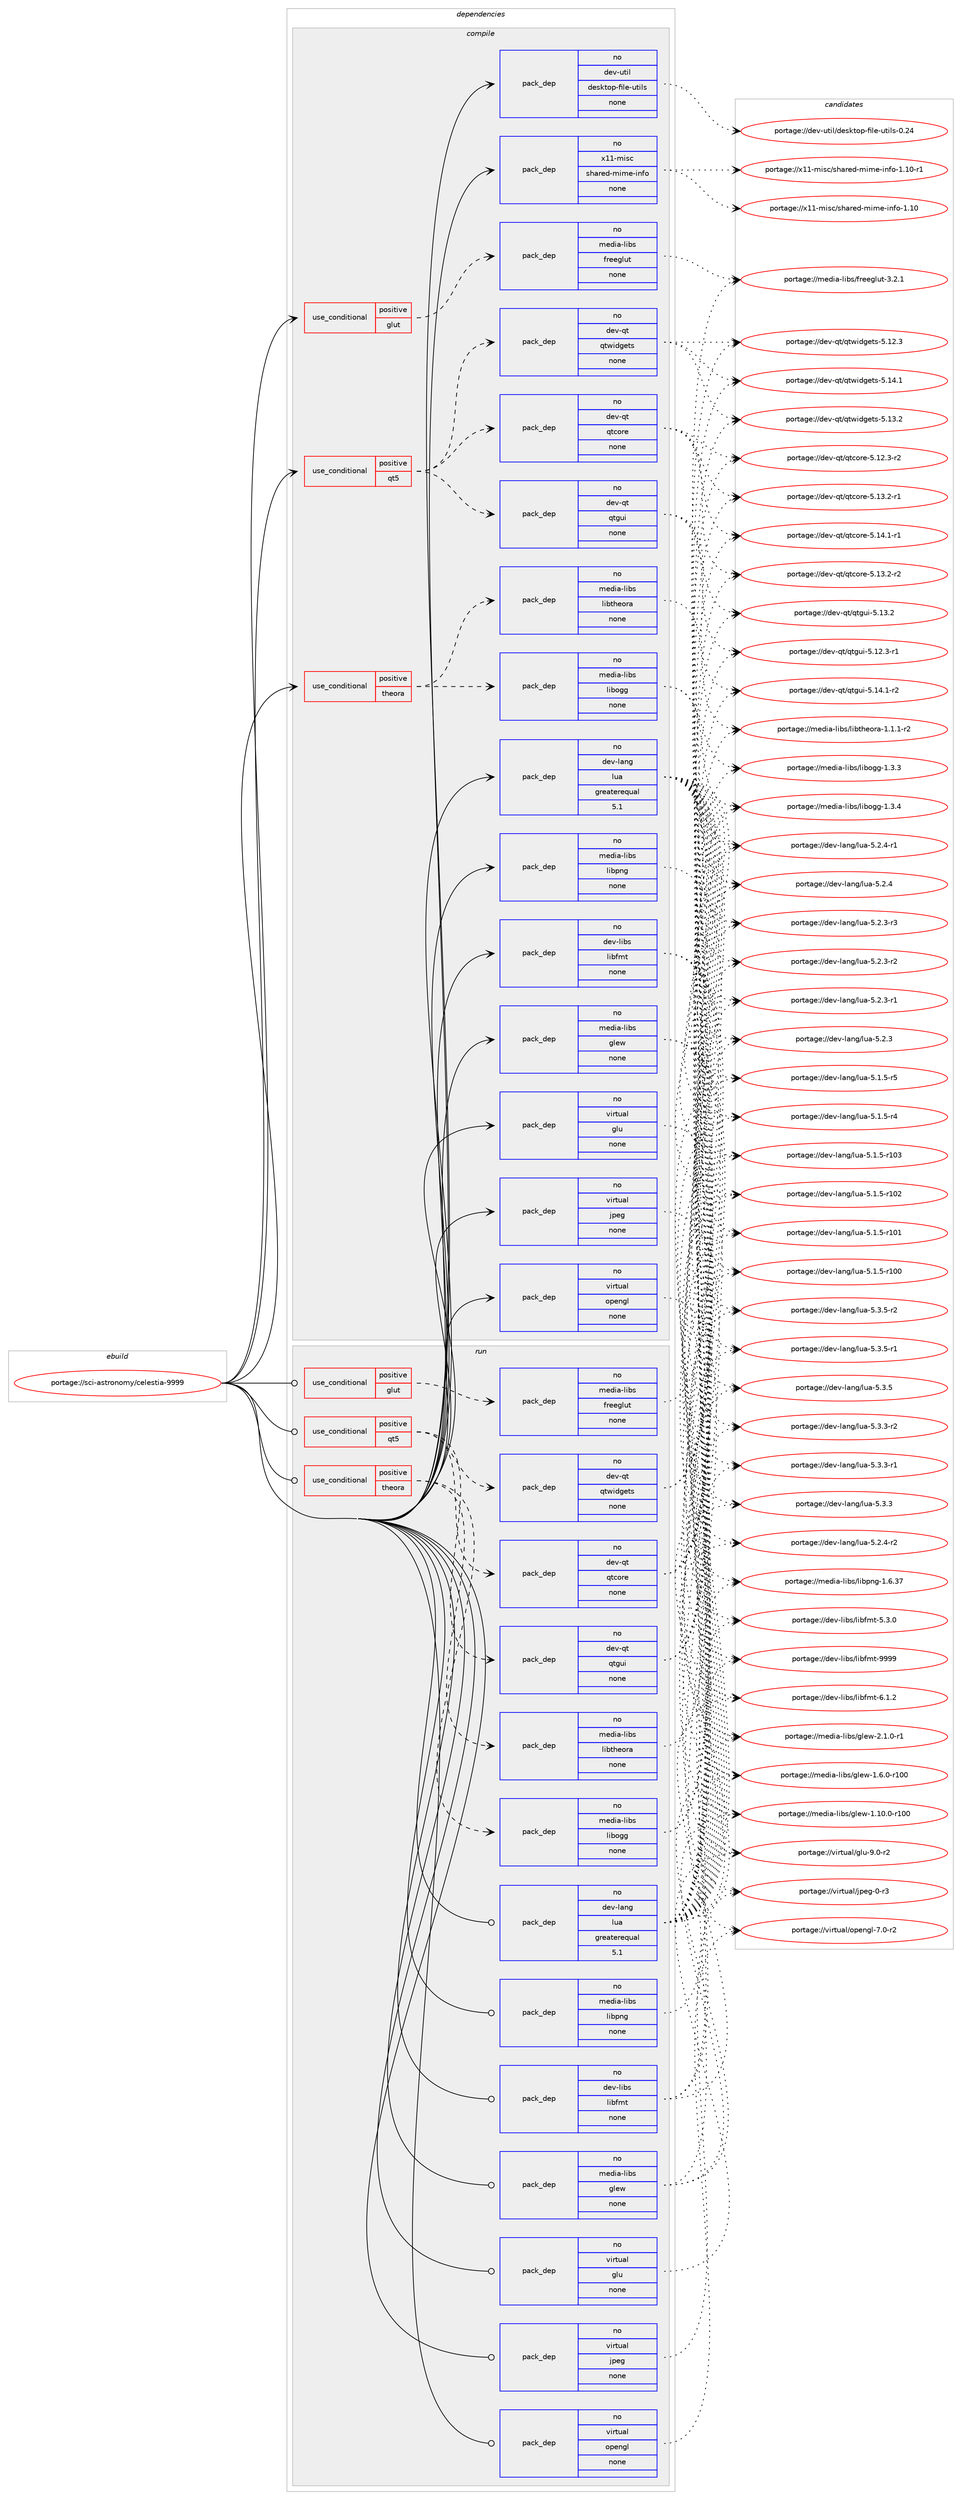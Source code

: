 digraph prolog {

# *************
# Graph options
# *************

newrank=true;
concentrate=true;
compound=true;
graph [rankdir=LR,fontname=Helvetica,fontsize=10,ranksep=1.5];#, ranksep=2.5, nodesep=0.2];
edge  [arrowhead=vee];
node  [fontname=Helvetica,fontsize=10];

# **********
# The ebuild
# **********

subgraph cluster_leftcol {
color=gray;
rank=same;
label=<<i>ebuild</i>>;
id [label="portage://sci-astronomy/celestia-9999", color=red, width=4, href="../sci-astronomy/celestia-9999.svg"];
}

# ****************
# The dependencies
# ****************

subgraph cluster_midcol {
color=gray;
label=<<i>dependencies</i>>;
subgraph cluster_compile {
fillcolor="#eeeeee";
style=filled;
label=<<i>compile</i>>;
subgraph cond18100 {
dependency91892 [label=<<TABLE BORDER="0" CELLBORDER="1" CELLSPACING="0" CELLPADDING="4"><TR><TD ROWSPAN="3" CELLPADDING="10">use_conditional</TD></TR><TR><TD>positive</TD></TR><TR><TD>glut</TD></TR></TABLE>>, shape=none, color=red];
subgraph pack72098 {
dependency91893 [label=<<TABLE BORDER="0" CELLBORDER="1" CELLSPACING="0" CELLPADDING="4" WIDTH="220"><TR><TD ROWSPAN="6" CELLPADDING="30">pack_dep</TD></TR><TR><TD WIDTH="110">no</TD></TR><TR><TD>media-libs</TD></TR><TR><TD>freeglut</TD></TR><TR><TD>none</TD></TR><TR><TD></TD></TR></TABLE>>, shape=none, color=blue];
}
dependency91892:e -> dependency91893:w [weight=20,style="dashed",arrowhead="vee"];
}
id:e -> dependency91892:w [weight=20,style="solid",arrowhead="vee"];
subgraph cond18101 {
dependency91894 [label=<<TABLE BORDER="0" CELLBORDER="1" CELLSPACING="0" CELLPADDING="4"><TR><TD ROWSPAN="3" CELLPADDING="10">use_conditional</TD></TR><TR><TD>positive</TD></TR><TR><TD>qt5</TD></TR></TABLE>>, shape=none, color=red];
subgraph pack72099 {
dependency91895 [label=<<TABLE BORDER="0" CELLBORDER="1" CELLSPACING="0" CELLPADDING="4" WIDTH="220"><TR><TD ROWSPAN="6" CELLPADDING="30">pack_dep</TD></TR><TR><TD WIDTH="110">no</TD></TR><TR><TD>dev-qt</TD></TR><TR><TD>qtcore</TD></TR><TR><TD>none</TD></TR><TR><TD></TD></TR></TABLE>>, shape=none, color=blue];
}
dependency91894:e -> dependency91895:w [weight=20,style="dashed",arrowhead="vee"];
subgraph pack72100 {
dependency91896 [label=<<TABLE BORDER="0" CELLBORDER="1" CELLSPACING="0" CELLPADDING="4" WIDTH="220"><TR><TD ROWSPAN="6" CELLPADDING="30">pack_dep</TD></TR><TR><TD WIDTH="110">no</TD></TR><TR><TD>dev-qt</TD></TR><TR><TD>qtgui</TD></TR><TR><TD>none</TD></TR><TR><TD></TD></TR></TABLE>>, shape=none, color=blue];
}
dependency91894:e -> dependency91896:w [weight=20,style="dashed",arrowhead="vee"];
subgraph pack72101 {
dependency91897 [label=<<TABLE BORDER="0" CELLBORDER="1" CELLSPACING="0" CELLPADDING="4" WIDTH="220"><TR><TD ROWSPAN="6" CELLPADDING="30">pack_dep</TD></TR><TR><TD WIDTH="110">no</TD></TR><TR><TD>dev-qt</TD></TR><TR><TD>qtwidgets</TD></TR><TR><TD>none</TD></TR><TR><TD></TD></TR></TABLE>>, shape=none, color=blue];
}
dependency91894:e -> dependency91897:w [weight=20,style="dashed",arrowhead="vee"];
}
id:e -> dependency91894:w [weight=20,style="solid",arrowhead="vee"];
subgraph cond18102 {
dependency91898 [label=<<TABLE BORDER="0" CELLBORDER="1" CELLSPACING="0" CELLPADDING="4"><TR><TD ROWSPAN="3" CELLPADDING="10">use_conditional</TD></TR><TR><TD>positive</TD></TR><TR><TD>theora</TD></TR></TABLE>>, shape=none, color=red];
subgraph pack72102 {
dependency91899 [label=<<TABLE BORDER="0" CELLBORDER="1" CELLSPACING="0" CELLPADDING="4" WIDTH="220"><TR><TD ROWSPAN="6" CELLPADDING="30">pack_dep</TD></TR><TR><TD WIDTH="110">no</TD></TR><TR><TD>media-libs</TD></TR><TR><TD>libogg</TD></TR><TR><TD>none</TD></TR><TR><TD></TD></TR></TABLE>>, shape=none, color=blue];
}
dependency91898:e -> dependency91899:w [weight=20,style="dashed",arrowhead="vee"];
subgraph pack72103 {
dependency91900 [label=<<TABLE BORDER="0" CELLBORDER="1" CELLSPACING="0" CELLPADDING="4" WIDTH="220"><TR><TD ROWSPAN="6" CELLPADDING="30">pack_dep</TD></TR><TR><TD WIDTH="110">no</TD></TR><TR><TD>media-libs</TD></TR><TR><TD>libtheora</TD></TR><TR><TD>none</TD></TR><TR><TD></TD></TR></TABLE>>, shape=none, color=blue];
}
dependency91898:e -> dependency91900:w [weight=20,style="dashed",arrowhead="vee"];
}
id:e -> dependency91898:w [weight=20,style="solid",arrowhead="vee"];
subgraph pack72104 {
dependency91901 [label=<<TABLE BORDER="0" CELLBORDER="1" CELLSPACING="0" CELLPADDING="4" WIDTH="220"><TR><TD ROWSPAN="6" CELLPADDING="30">pack_dep</TD></TR><TR><TD WIDTH="110">no</TD></TR><TR><TD>dev-lang</TD></TR><TR><TD>lua</TD></TR><TR><TD>greaterequal</TD></TR><TR><TD>5.1</TD></TR></TABLE>>, shape=none, color=blue];
}
id:e -> dependency91901:w [weight=20,style="solid",arrowhead="vee"];
subgraph pack72105 {
dependency91902 [label=<<TABLE BORDER="0" CELLBORDER="1" CELLSPACING="0" CELLPADDING="4" WIDTH="220"><TR><TD ROWSPAN="6" CELLPADDING="30">pack_dep</TD></TR><TR><TD WIDTH="110">no</TD></TR><TR><TD>dev-libs</TD></TR><TR><TD>libfmt</TD></TR><TR><TD>none</TD></TR><TR><TD></TD></TR></TABLE>>, shape=none, color=blue];
}
id:e -> dependency91902:w [weight=20,style="solid",arrowhead="vee"];
subgraph pack72106 {
dependency91903 [label=<<TABLE BORDER="0" CELLBORDER="1" CELLSPACING="0" CELLPADDING="4" WIDTH="220"><TR><TD ROWSPAN="6" CELLPADDING="30">pack_dep</TD></TR><TR><TD WIDTH="110">no</TD></TR><TR><TD>dev-util</TD></TR><TR><TD>desktop-file-utils</TD></TR><TR><TD>none</TD></TR><TR><TD></TD></TR></TABLE>>, shape=none, color=blue];
}
id:e -> dependency91903:w [weight=20,style="solid",arrowhead="vee"];
subgraph pack72107 {
dependency91904 [label=<<TABLE BORDER="0" CELLBORDER="1" CELLSPACING="0" CELLPADDING="4" WIDTH="220"><TR><TD ROWSPAN="6" CELLPADDING="30">pack_dep</TD></TR><TR><TD WIDTH="110">no</TD></TR><TR><TD>media-libs</TD></TR><TR><TD>glew</TD></TR><TR><TD>none</TD></TR><TR><TD></TD></TR></TABLE>>, shape=none, color=blue];
}
id:e -> dependency91904:w [weight=20,style="solid",arrowhead="vee"];
subgraph pack72108 {
dependency91905 [label=<<TABLE BORDER="0" CELLBORDER="1" CELLSPACING="0" CELLPADDING="4" WIDTH="220"><TR><TD ROWSPAN="6" CELLPADDING="30">pack_dep</TD></TR><TR><TD WIDTH="110">no</TD></TR><TR><TD>media-libs</TD></TR><TR><TD>libpng</TD></TR><TR><TD>none</TD></TR><TR><TD></TD></TR></TABLE>>, shape=none, color=blue];
}
id:e -> dependency91905:w [weight=20,style="solid",arrowhead="vee"];
subgraph pack72109 {
dependency91906 [label=<<TABLE BORDER="0" CELLBORDER="1" CELLSPACING="0" CELLPADDING="4" WIDTH="220"><TR><TD ROWSPAN="6" CELLPADDING="30">pack_dep</TD></TR><TR><TD WIDTH="110">no</TD></TR><TR><TD>virtual</TD></TR><TR><TD>glu</TD></TR><TR><TD>none</TD></TR><TR><TD></TD></TR></TABLE>>, shape=none, color=blue];
}
id:e -> dependency91906:w [weight=20,style="solid",arrowhead="vee"];
subgraph pack72110 {
dependency91907 [label=<<TABLE BORDER="0" CELLBORDER="1" CELLSPACING="0" CELLPADDING="4" WIDTH="220"><TR><TD ROWSPAN="6" CELLPADDING="30">pack_dep</TD></TR><TR><TD WIDTH="110">no</TD></TR><TR><TD>virtual</TD></TR><TR><TD>jpeg</TD></TR><TR><TD>none</TD></TR><TR><TD></TD></TR></TABLE>>, shape=none, color=blue];
}
id:e -> dependency91907:w [weight=20,style="solid",arrowhead="vee"];
subgraph pack72111 {
dependency91908 [label=<<TABLE BORDER="0" CELLBORDER="1" CELLSPACING="0" CELLPADDING="4" WIDTH="220"><TR><TD ROWSPAN="6" CELLPADDING="30">pack_dep</TD></TR><TR><TD WIDTH="110">no</TD></TR><TR><TD>virtual</TD></TR><TR><TD>opengl</TD></TR><TR><TD>none</TD></TR><TR><TD></TD></TR></TABLE>>, shape=none, color=blue];
}
id:e -> dependency91908:w [weight=20,style="solid",arrowhead="vee"];
subgraph pack72112 {
dependency91909 [label=<<TABLE BORDER="0" CELLBORDER="1" CELLSPACING="0" CELLPADDING="4" WIDTH="220"><TR><TD ROWSPAN="6" CELLPADDING="30">pack_dep</TD></TR><TR><TD WIDTH="110">no</TD></TR><TR><TD>x11-misc</TD></TR><TR><TD>shared-mime-info</TD></TR><TR><TD>none</TD></TR><TR><TD></TD></TR></TABLE>>, shape=none, color=blue];
}
id:e -> dependency91909:w [weight=20,style="solid",arrowhead="vee"];
}
subgraph cluster_compileandrun {
fillcolor="#eeeeee";
style=filled;
label=<<i>compile and run</i>>;
}
subgraph cluster_run {
fillcolor="#eeeeee";
style=filled;
label=<<i>run</i>>;
subgraph cond18103 {
dependency91910 [label=<<TABLE BORDER="0" CELLBORDER="1" CELLSPACING="0" CELLPADDING="4"><TR><TD ROWSPAN="3" CELLPADDING="10">use_conditional</TD></TR><TR><TD>positive</TD></TR><TR><TD>glut</TD></TR></TABLE>>, shape=none, color=red];
subgraph pack72113 {
dependency91911 [label=<<TABLE BORDER="0" CELLBORDER="1" CELLSPACING="0" CELLPADDING="4" WIDTH="220"><TR><TD ROWSPAN="6" CELLPADDING="30">pack_dep</TD></TR><TR><TD WIDTH="110">no</TD></TR><TR><TD>media-libs</TD></TR><TR><TD>freeglut</TD></TR><TR><TD>none</TD></TR><TR><TD></TD></TR></TABLE>>, shape=none, color=blue];
}
dependency91910:e -> dependency91911:w [weight=20,style="dashed",arrowhead="vee"];
}
id:e -> dependency91910:w [weight=20,style="solid",arrowhead="odot"];
subgraph cond18104 {
dependency91912 [label=<<TABLE BORDER="0" CELLBORDER="1" CELLSPACING="0" CELLPADDING="4"><TR><TD ROWSPAN="3" CELLPADDING="10">use_conditional</TD></TR><TR><TD>positive</TD></TR><TR><TD>qt5</TD></TR></TABLE>>, shape=none, color=red];
subgraph pack72114 {
dependency91913 [label=<<TABLE BORDER="0" CELLBORDER="1" CELLSPACING="0" CELLPADDING="4" WIDTH="220"><TR><TD ROWSPAN="6" CELLPADDING="30">pack_dep</TD></TR><TR><TD WIDTH="110">no</TD></TR><TR><TD>dev-qt</TD></TR><TR><TD>qtcore</TD></TR><TR><TD>none</TD></TR><TR><TD></TD></TR></TABLE>>, shape=none, color=blue];
}
dependency91912:e -> dependency91913:w [weight=20,style="dashed",arrowhead="vee"];
subgraph pack72115 {
dependency91914 [label=<<TABLE BORDER="0" CELLBORDER="1" CELLSPACING="0" CELLPADDING="4" WIDTH="220"><TR><TD ROWSPAN="6" CELLPADDING="30">pack_dep</TD></TR><TR><TD WIDTH="110">no</TD></TR><TR><TD>dev-qt</TD></TR><TR><TD>qtgui</TD></TR><TR><TD>none</TD></TR><TR><TD></TD></TR></TABLE>>, shape=none, color=blue];
}
dependency91912:e -> dependency91914:w [weight=20,style="dashed",arrowhead="vee"];
subgraph pack72116 {
dependency91915 [label=<<TABLE BORDER="0" CELLBORDER="1" CELLSPACING="0" CELLPADDING="4" WIDTH="220"><TR><TD ROWSPAN="6" CELLPADDING="30">pack_dep</TD></TR><TR><TD WIDTH="110">no</TD></TR><TR><TD>dev-qt</TD></TR><TR><TD>qtwidgets</TD></TR><TR><TD>none</TD></TR><TR><TD></TD></TR></TABLE>>, shape=none, color=blue];
}
dependency91912:e -> dependency91915:w [weight=20,style="dashed",arrowhead="vee"];
}
id:e -> dependency91912:w [weight=20,style="solid",arrowhead="odot"];
subgraph cond18105 {
dependency91916 [label=<<TABLE BORDER="0" CELLBORDER="1" CELLSPACING="0" CELLPADDING="4"><TR><TD ROWSPAN="3" CELLPADDING="10">use_conditional</TD></TR><TR><TD>positive</TD></TR><TR><TD>theora</TD></TR></TABLE>>, shape=none, color=red];
subgraph pack72117 {
dependency91917 [label=<<TABLE BORDER="0" CELLBORDER="1" CELLSPACING="0" CELLPADDING="4" WIDTH="220"><TR><TD ROWSPAN="6" CELLPADDING="30">pack_dep</TD></TR><TR><TD WIDTH="110">no</TD></TR><TR><TD>media-libs</TD></TR><TR><TD>libogg</TD></TR><TR><TD>none</TD></TR><TR><TD></TD></TR></TABLE>>, shape=none, color=blue];
}
dependency91916:e -> dependency91917:w [weight=20,style="dashed",arrowhead="vee"];
subgraph pack72118 {
dependency91918 [label=<<TABLE BORDER="0" CELLBORDER="1" CELLSPACING="0" CELLPADDING="4" WIDTH="220"><TR><TD ROWSPAN="6" CELLPADDING="30">pack_dep</TD></TR><TR><TD WIDTH="110">no</TD></TR><TR><TD>media-libs</TD></TR><TR><TD>libtheora</TD></TR><TR><TD>none</TD></TR><TR><TD></TD></TR></TABLE>>, shape=none, color=blue];
}
dependency91916:e -> dependency91918:w [weight=20,style="dashed",arrowhead="vee"];
}
id:e -> dependency91916:w [weight=20,style="solid",arrowhead="odot"];
subgraph pack72119 {
dependency91919 [label=<<TABLE BORDER="0" CELLBORDER="1" CELLSPACING="0" CELLPADDING="4" WIDTH="220"><TR><TD ROWSPAN="6" CELLPADDING="30">pack_dep</TD></TR><TR><TD WIDTH="110">no</TD></TR><TR><TD>dev-lang</TD></TR><TR><TD>lua</TD></TR><TR><TD>greaterequal</TD></TR><TR><TD>5.1</TD></TR></TABLE>>, shape=none, color=blue];
}
id:e -> dependency91919:w [weight=20,style="solid",arrowhead="odot"];
subgraph pack72120 {
dependency91920 [label=<<TABLE BORDER="0" CELLBORDER="1" CELLSPACING="0" CELLPADDING="4" WIDTH="220"><TR><TD ROWSPAN="6" CELLPADDING="30">pack_dep</TD></TR><TR><TD WIDTH="110">no</TD></TR><TR><TD>dev-libs</TD></TR><TR><TD>libfmt</TD></TR><TR><TD>none</TD></TR><TR><TD></TD></TR></TABLE>>, shape=none, color=blue];
}
id:e -> dependency91920:w [weight=20,style="solid",arrowhead="odot"];
subgraph pack72121 {
dependency91921 [label=<<TABLE BORDER="0" CELLBORDER="1" CELLSPACING="0" CELLPADDING="4" WIDTH="220"><TR><TD ROWSPAN="6" CELLPADDING="30">pack_dep</TD></TR><TR><TD WIDTH="110">no</TD></TR><TR><TD>media-libs</TD></TR><TR><TD>glew</TD></TR><TR><TD>none</TD></TR><TR><TD></TD></TR></TABLE>>, shape=none, color=blue];
}
id:e -> dependency91921:w [weight=20,style="solid",arrowhead="odot"];
subgraph pack72122 {
dependency91922 [label=<<TABLE BORDER="0" CELLBORDER="1" CELLSPACING="0" CELLPADDING="4" WIDTH="220"><TR><TD ROWSPAN="6" CELLPADDING="30">pack_dep</TD></TR><TR><TD WIDTH="110">no</TD></TR><TR><TD>media-libs</TD></TR><TR><TD>libpng</TD></TR><TR><TD>none</TD></TR><TR><TD></TD></TR></TABLE>>, shape=none, color=blue];
}
id:e -> dependency91922:w [weight=20,style="solid",arrowhead="odot"];
subgraph pack72123 {
dependency91923 [label=<<TABLE BORDER="0" CELLBORDER="1" CELLSPACING="0" CELLPADDING="4" WIDTH="220"><TR><TD ROWSPAN="6" CELLPADDING="30">pack_dep</TD></TR><TR><TD WIDTH="110">no</TD></TR><TR><TD>virtual</TD></TR><TR><TD>glu</TD></TR><TR><TD>none</TD></TR><TR><TD></TD></TR></TABLE>>, shape=none, color=blue];
}
id:e -> dependency91923:w [weight=20,style="solid",arrowhead="odot"];
subgraph pack72124 {
dependency91924 [label=<<TABLE BORDER="0" CELLBORDER="1" CELLSPACING="0" CELLPADDING="4" WIDTH="220"><TR><TD ROWSPAN="6" CELLPADDING="30">pack_dep</TD></TR><TR><TD WIDTH="110">no</TD></TR><TR><TD>virtual</TD></TR><TR><TD>jpeg</TD></TR><TR><TD>none</TD></TR><TR><TD></TD></TR></TABLE>>, shape=none, color=blue];
}
id:e -> dependency91924:w [weight=20,style="solid",arrowhead="odot"];
subgraph pack72125 {
dependency91925 [label=<<TABLE BORDER="0" CELLBORDER="1" CELLSPACING="0" CELLPADDING="4" WIDTH="220"><TR><TD ROWSPAN="6" CELLPADDING="30">pack_dep</TD></TR><TR><TD WIDTH="110">no</TD></TR><TR><TD>virtual</TD></TR><TR><TD>opengl</TD></TR><TR><TD>none</TD></TR><TR><TD></TD></TR></TABLE>>, shape=none, color=blue];
}
id:e -> dependency91925:w [weight=20,style="solid",arrowhead="odot"];
}
}

# **************
# The candidates
# **************

subgraph cluster_choices {
rank=same;
color=gray;
label=<<i>candidates</i>>;

subgraph choice72098 {
color=black;
nodesep=1;
choice10910110010597451081059811547102114101101103108117116455146504649 [label="portage://media-libs/freeglut-3.2.1", color=red, width=4,href="../media-libs/freeglut-3.2.1.svg"];
dependency91893:e -> choice10910110010597451081059811547102114101101103108117116455146504649:w [style=dotted,weight="100"];
}
subgraph choice72099 {
color=black;
nodesep=1;
choice100101118451131164711311699111114101455346495246494511449 [label="portage://dev-qt/qtcore-5.14.1-r1", color=red, width=4,href="../dev-qt/qtcore-5.14.1-r1.svg"];
choice100101118451131164711311699111114101455346495146504511450 [label="portage://dev-qt/qtcore-5.13.2-r2", color=red, width=4,href="../dev-qt/qtcore-5.13.2-r2.svg"];
choice100101118451131164711311699111114101455346495146504511449 [label="portage://dev-qt/qtcore-5.13.2-r1", color=red, width=4,href="../dev-qt/qtcore-5.13.2-r1.svg"];
choice100101118451131164711311699111114101455346495046514511450 [label="portage://dev-qt/qtcore-5.12.3-r2", color=red, width=4,href="../dev-qt/qtcore-5.12.3-r2.svg"];
dependency91895:e -> choice100101118451131164711311699111114101455346495246494511449:w [style=dotted,weight="100"];
dependency91895:e -> choice100101118451131164711311699111114101455346495146504511450:w [style=dotted,weight="100"];
dependency91895:e -> choice100101118451131164711311699111114101455346495146504511449:w [style=dotted,weight="100"];
dependency91895:e -> choice100101118451131164711311699111114101455346495046514511450:w [style=dotted,weight="100"];
}
subgraph choice72100 {
color=black;
nodesep=1;
choice1001011184511311647113116103117105455346495246494511450 [label="portage://dev-qt/qtgui-5.14.1-r2", color=red, width=4,href="../dev-qt/qtgui-5.14.1-r2.svg"];
choice100101118451131164711311610311710545534649514650 [label="portage://dev-qt/qtgui-5.13.2", color=red, width=4,href="../dev-qt/qtgui-5.13.2.svg"];
choice1001011184511311647113116103117105455346495046514511449 [label="portage://dev-qt/qtgui-5.12.3-r1", color=red, width=4,href="../dev-qt/qtgui-5.12.3-r1.svg"];
dependency91896:e -> choice1001011184511311647113116103117105455346495246494511450:w [style=dotted,weight="100"];
dependency91896:e -> choice100101118451131164711311610311710545534649514650:w [style=dotted,weight="100"];
dependency91896:e -> choice1001011184511311647113116103117105455346495046514511449:w [style=dotted,weight="100"];
}
subgraph choice72101 {
color=black;
nodesep=1;
choice100101118451131164711311611910510010310111611545534649524649 [label="portage://dev-qt/qtwidgets-5.14.1", color=red, width=4,href="../dev-qt/qtwidgets-5.14.1.svg"];
choice100101118451131164711311611910510010310111611545534649514650 [label="portage://dev-qt/qtwidgets-5.13.2", color=red, width=4,href="../dev-qt/qtwidgets-5.13.2.svg"];
choice100101118451131164711311611910510010310111611545534649504651 [label="portage://dev-qt/qtwidgets-5.12.3", color=red, width=4,href="../dev-qt/qtwidgets-5.12.3.svg"];
dependency91897:e -> choice100101118451131164711311611910510010310111611545534649524649:w [style=dotted,weight="100"];
dependency91897:e -> choice100101118451131164711311611910510010310111611545534649514650:w [style=dotted,weight="100"];
dependency91897:e -> choice100101118451131164711311611910510010310111611545534649504651:w [style=dotted,weight="100"];
}
subgraph choice72102 {
color=black;
nodesep=1;
choice1091011001059745108105981154710810598111103103454946514652 [label="portage://media-libs/libogg-1.3.4", color=red, width=4,href="../media-libs/libogg-1.3.4.svg"];
choice1091011001059745108105981154710810598111103103454946514651 [label="portage://media-libs/libogg-1.3.3", color=red, width=4,href="../media-libs/libogg-1.3.3.svg"];
dependency91899:e -> choice1091011001059745108105981154710810598111103103454946514652:w [style=dotted,weight="100"];
dependency91899:e -> choice1091011001059745108105981154710810598111103103454946514651:w [style=dotted,weight="100"];
}
subgraph choice72103 {
color=black;
nodesep=1;
choice1091011001059745108105981154710810598116104101111114974549464946494511450 [label="portage://media-libs/libtheora-1.1.1-r2", color=red, width=4,href="../media-libs/libtheora-1.1.1-r2.svg"];
dependency91900:e -> choice1091011001059745108105981154710810598116104101111114974549464946494511450:w [style=dotted,weight="100"];
}
subgraph choice72104 {
color=black;
nodesep=1;
choice100101118451089711010347108117974553465146534511450 [label="portage://dev-lang/lua-5.3.5-r2", color=red, width=4,href="../dev-lang/lua-5.3.5-r2.svg"];
choice100101118451089711010347108117974553465146534511449 [label="portage://dev-lang/lua-5.3.5-r1", color=red, width=4,href="../dev-lang/lua-5.3.5-r1.svg"];
choice10010111845108971101034710811797455346514653 [label="portage://dev-lang/lua-5.3.5", color=red, width=4,href="../dev-lang/lua-5.3.5.svg"];
choice100101118451089711010347108117974553465146514511450 [label="portage://dev-lang/lua-5.3.3-r2", color=red, width=4,href="../dev-lang/lua-5.3.3-r2.svg"];
choice100101118451089711010347108117974553465146514511449 [label="portage://dev-lang/lua-5.3.3-r1", color=red, width=4,href="../dev-lang/lua-5.3.3-r1.svg"];
choice10010111845108971101034710811797455346514651 [label="portage://dev-lang/lua-5.3.3", color=red, width=4,href="../dev-lang/lua-5.3.3.svg"];
choice100101118451089711010347108117974553465046524511450 [label="portage://dev-lang/lua-5.2.4-r2", color=red, width=4,href="../dev-lang/lua-5.2.4-r2.svg"];
choice100101118451089711010347108117974553465046524511449 [label="portage://dev-lang/lua-5.2.4-r1", color=red, width=4,href="../dev-lang/lua-5.2.4-r1.svg"];
choice10010111845108971101034710811797455346504652 [label="portage://dev-lang/lua-5.2.4", color=red, width=4,href="../dev-lang/lua-5.2.4.svg"];
choice100101118451089711010347108117974553465046514511451 [label="portage://dev-lang/lua-5.2.3-r3", color=red, width=4,href="../dev-lang/lua-5.2.3-r3.svg"];
choice100101118451089711010347108117974553465046514511450 [label="portage://dev-lang/lua-5.2.3-r2", color=red, width=4,href="../dev-lang/lua-5.2.3-r2.svg"];
choice100101118451089711010347108117974553465046514511449 [label="portage://dev-lang/lua-5.2.3-r1", color=red, width=4,href="../dev-lang/lua-5.2.3-r1.svg"];
choice10010111845108971101034710811797455346504651 [label="portage://dev-lang/lua-5.2.3", color=red, width=4,href="../dev-lang/lua-5.2.3.svg"];
choice100101118451089711010347108117974553464946534511453 [label="portage://dev-lang/lua-5.1.5-r5", color=red, width=4,href="../dev-lang/lua-5.1.5-r5.svg"];
choice100101118451089711010347108117974553464946534511452 [label="portage://dev-lang/lua-5.1.5-r4", color=red, width=4,href="../dev-lang/lua-5.1.5-r4.svg"];
choice1001011184510897110103471081179745534649465345114494851 [label="portage://dev-lang/lua-5.1.5-r103", color=red, width=4,href="../dev-lang/lua-5.1.5-r103.svg"];
choice1001011184510897110103471081179745534649465345114494850 [label="portage://dev-lang/lua-5.1.5-r102", color=red, width=4,href="../dev-lang/lua-5.1.5-r102.svg"];
choice1001011184510897110103471081179745534649465345114494849 [label="portage://dev-lang/lua-5.1.5-r101", color=red, width=4,href="../dev-lang/lua-5.1.5-r101.svg"];
choice1001011184510897110103471081179745534649465345114494848 [label="portage://dev-lang/lua-5.1.5-r100", color=red, width=4,href="../dev-lang/lua-5.1.5-r100.svg"];
dependency91901:e -> choice100101118451089711010347108117974553465146534511450:w [style=dotted,weight="100"];
dependency91901:e -> choice100101118451089711010347108117974553465146534511449:w [style=dotted,weight="100"];
dependency91901:e -> choice10010111845108971101034710811797455346514653:w [style=dotted,weight="100"];
dependency91901:e -> choice100101118451089711010347108117974553465146514511450:w [style=dotted,weight="100"];
dependency91901:e -> choice100101118451089711010347108117974553465146514511449:w [style=dotted,weight="100"];
dependency91901:e -> choice10010111845108971101034710811797455346514651:w [style=dotted,weight="100"];
dependency91901:e -> choice100101118451089711010347108117974553465046524511450:w [style=dotted,weight="100"];
dependency91901:e -> choice100101118451089711010347108117974553465046524511449:w [style=dotted,weight="100"];
dependency91901:e -> choice10010111845108971101034710811797455346504652:w [style=dotted,weight="100"];
dependency91901:e -> choice100101118451089711010347108117974553465046514511451:w [style=dotted,weight="100"];
dependency91901:e -> choice100101118451089711010347108117974553465046514511450:w [style=dotted,weight="100"];
dependency91901:e -> choice100101118451089711010347108117974553465046514511449:w [style=dotted,weight="100"];
dependency91901:e -> choice10010111845108971101034710811797455346504651:w [style=dotted,weight="100"];
dependency91901:e -> choice100101118451089711010347108117974553464946534511453:w [style=dotted,weight="100"];
dependency91901:e -> choice100101118451089711010347108117974553464946534511452:w [style=dotted,weight="100"];
dependency91901:e -> choice1001011184510897110103471081179745534649465345114494851:w [style=dotted,weight="100"];
dependency91901:e -> choice1001011184510897110103471081179745534649465345114494850:w [style=dotted,weight="100"];
dependency91901:e -> choice1001011184510897110103471081179745534649465345114494849:w [style=dotted,weight="100"];
dependency91901:e -> choice1001011184510897110103471081179745534649465345114494848:w [style=dotted,weight="100"];
}
subgraph choice72105 {
color=black;
nodesep=1;
choice100101118451081059811547108105981021091164557575757 [label="portage://dev-libs/libfmt-9999", color=red, width=4,href="../dev-libs/libfmt-9999.svg"];
choice10010111845108105981154710810598102109116455446494650 [label="portage://dev-libs/libfmt-6.1.2", color=red, width=4,href="../dev-libs/libfmt-6.1.2.svg"];
choice10010111845108105981154710810598102109116455346514648 [label="portage://dev-libs/libfmt-5.3.0", color=red, width=4,href="../dev-libs/libfmt-5.3.0.svg"];
dependency91902:e -> choice100101118451081059811547108105981021091164557575757:w [style=dotted,weight="100"];
dependency91902:e -> choice10010111845108105981154710810598102109116455446494650:w [style=dotted,weight="100"];
dependency91902:e -> choice10010111845108105981154710810598102109116455346514648:w [style=dotted,weight="100"];
}
subgraph choice72106 {
color=black;
nodesep=1;
choice100101118451171161051084710010111510711611111245102105108101451171161051081154548465052 [label="portage://dev-util/desktop-file-utils-0.24", color=red, width=4,href="../dev-util/desktop-file-utils-0.24.svg"];
dependency91903:e -> choice100101118451171161051084710010111510711611111245102105108101451171161051081154548465052:w [style=dotted,weight="100"];
}
subgraph choice72107 {
color=black;
nodesep=1;
choice109101100105974510810598115471031081011194550464946484511449 [label="portage://media-libs/glew-2.1.0-r1", color=red, width=4,href="../media-libs/glew-2.1.0-r1.svg"];
choice1091011001059745108105981154710310810111945494654464845114494848 [label="portage://media-libs/glew-1.6.0-r100", color=red, width=4,href="../media-libs/glew-1.6.0-r100.svg"];
choice109101100105974510810598115471031081011194549464948464845114494848 [label="portage://media-libs/glew-1.10.0-r100", color=red, width=4,href="../media-libs/glew-1.10.0-r100.svg"];
dependency91904:e -> choice109101100105974510810598115471031081011194550464946484511449:w [style=dotted,weight="100"];
dependency91904:e -> choice1091011001059745108105981154710310810111945494654464845114494848:w [style=dotted,weight="100"];
dependency91904:e -> choice109101100105974510810598115471031081011194549464948464845114494848:w [style=dotted,weight="100"];
}
subgraph choice72108 {
color=black;
nodesep=1;
choice109101100105974510810598115471081059811211010345494654465155 [label="portage://media-libs/libpng-1.6.37", color=red, width=4,href="../media-libs/libpng-1.6.37.svg"];
dependency91905:e -> choice109101100105974510810598115471081059811211010345494654465155:w [style=dotted,weight="100"];
}
subgraph choice72109 {
color=black;
nodesep=1;
choice1181051141161179710847103108117455746484511450 [label="portage://virtual/glu-9.0-r2", color=red, width=4,href="../virtual/glu-9.0-r2.svg"];
dependency91906:e -> choice1181051141161179710847103108117455746484511450:w [style=dotted,weight="100"];
}
subgraph choice72110 {
color=black;
nodesep=1;
choice118105114116117971084710611210110345484511451 [label="portage://virtual/jpeg-0-r3", color=red, width=4,href="../virtual/jpeg-0-r3.svg"];
dependency91907:e -> choice118105114116117971084710611210110345484511451:w [style=dotted,weight="100"];
}
subgraph choice72111 {
color=black;
nodesep=1;
choice1181051141161179710847111112101110103108455546484511450 [label="portage://virtual/opengl-7.0-r2", color=red, width=4,href="../virtual/opengl-7.0-r2.svg"];
dependency91908:e -> choice1181051141161179710847111112101110103108455546484511450:w [style=dotted,weight="100"];
}
subgraph choice72112 {
color=black;
nodesep=1;
choice120494945109105115994711510497114101100451091051091014510511010211145494649484511449 [label="portage://x11-misc/shared-mime-info-1.10-r1", color=red, width=4,href="../x11-misc/shared-mime-info-1.10-r1.svg"];
choice12049494510910511599471151049711410110045109105109101451051101021114549464948 [label="portage://x11-misc/shared-mime-info-1.10", color=red, width=4,href="../x11-misc/shared-mime-info-1.10.svg"];
dependency91909:e -> choice120494945109105115994711510497114101100451091051091014510511010211145494649484511449:w [style=dotted,weight="100"];
dependency91909:e -> choice12049494510910511599471151049711410110045109105109101451051101021114549464948:w [style=dotted,weight="100"];
}
subgraph choice72113 {
color=black;
nodesep=1;
choice10910110010597451081059811547102114101101103108117116455146504649 [label="portage://media-libs/freeglut-3.2.1", color=red, width=4,href="../media-libs/freeglut-3.2.1.svg"];
dependency91911:e -> choice10910110010597451081059811547102114101101103108117116455146504649:w [style=dotted,weight="100"];
}
subgraph choice72114 {
color=black;
nodesep=1;
choice100101118451131164711311699111114101455346495246494511449 [label="portage://dev-qt/qtcore-5.14.1-r1", color=red, width=4,href="../dev-qt/qtcore-5.14.1-r1.svg"];
choice100101118451131164711311699111114101455346495146504511450 [label="portage://dev-qt/qtcore-5.13.2-r2", color=red, width=4,href="../dev-qt/qtcore-5.13.2-r2.svg"];
choice100101118451131164711311699111114101455346495146504511449 [label="portage://dev-qt/qtcore-5.13.2-r1", color=red, width=4,href="../dev-qt/qtcore-5.13.2-r1.svg"];
choice100101118451131164711311699111114101455346495046514511450 [label="portage://dev-qt/qtcore-5.12.3-r2", color=red, width=4,href="../dev-qt/qtcore-5.12.3-r2.svg"];
dependency91913:e -> choice100101118451131164711311699111114101455346495246494511449:w [style=dotted,weight="100"];
dependency91913:e -> choice100101118451131164711311699111114101455346495146504511450:w [style=dotted,weight="100"];
dependency91913:e -> choice100101118451131164711311699111114101455346495146504511449:w [style=dotted,weight="100"];
dependency91913:e -> choice100101118451131164711311699111114101455346495046514511450:w [style=dotted,weight="100"];
}
subgraph choice72115 {
color=black;
nodesep=1;
choice1001011184511311647113116103117105455346495246494511450 [label="portage://dev-qt/qtgui-5.14.1-r2", color=red, width=4,href="../dev-qt/qtgui-5.14.1-r2.svg"];
choice100101118451131164711311610311710545534649514650 [label="portage://dev-qt/qtgui-5.13.2", color=red, width=4,href="../dev-qt/qtgui-5.13.2.svg"];
choice1001011184511311647113116103117105455346495046514511449 [label="portage://dev-qt/qtgui-5.12.3-r1", color=red, width=4,href="../dev-qt/qtgui-5.12.3-r1.svg"];
dependency91914:e -> choice1001011184511311647113116103117105455346495246494511450:w [style=dotted,weight="100"];
dependency91914:e -> choice100101118451131164711311610311710545534649514650:w [style=dotted,weight="100"];
dependency91914:e -> choice1001011184511311647113116103117105455346495046514511449:w [style=dotted,weight="100"];
}
subgraph choice72116 {
color=black;
nodesep=1;
choice100101118451131164711311611910510010310111611545534649524649 [label="portage://dev-qt/qtwidgets-5.14.1", color=red, width=4,href="../dev-qt/qtwidgets-5.14.1.svg"];
choice100101118451131164711311611910510010310111611545534649514650 [label="portage://dev-qt/qtwidgets-5.13.2", color=red, width=4,href="../dev-qt/qtwidgets-5.13.2.svg"];
choice100101118451131164711311611910510010310111611545534649504651 [label="portage://dev-qt/qtwidgets-5.12.3", color=red, width=4,href="../dev-qt/qtwidgets-5.12.3.svg"];
dependency91915:e -> choice100101118451131164711311611910510010310111611545534649524649:w [style=dotted,weight="100"];
dependency91915:e -> choice100101118451131164711311611910510010310111611545534649514650:w [style=dotted,weight="100"];
dependency91915:e -> choice100101118451131164711311611910510010310111611545534649504651:w [style=dotted,weight="100"];
}
subgraph choice72117 {
color=black;
nodesep=1;
choice1091011001059745108105981154710810598111103103454946514652 [label="portage://media-libs/libogg-1.3.4", color=red, width=4,href="../media-libs/libogg-1.3.4.svg"];
choice1091011001059745108105981154710810598111103103454946514651 [label="portage://media-libs/libogg-1.3.3", color=red, width=4,href="../media-libs/libogg-1.3.3.svg"];
dependency91917:e -> choice1091011001059745108105981154710810598111103103454946514652:w [style=dotted,weight="100"];
dependency91917:e -> choice1091011001059745108105981154710810598111103103454946514651:w [style=dotted,weight="100"];
}
subgraph choice72118 {
color=black;
nodesep=1;
choice1091011001059745108105981154710810598116104101111114974549464946494511450 [label="portage://media-libs/libtheora-1.1.1-r2", color=red, width=4,href="../media-libs/libtheora-1.1.1-r2.svg"];
dependency91918:e -> choice1091011001059745108105981154710810598116104101111114974549464946494511450:w [style=dotted,weight="100"];
}
subgraph choice72119 {
color=black;
nodesep=1;
choice100101118451089711010347108117974553465146534511450 [label="portage://dev-lang/lua-5.3.5-r2", color=red, width=4,href="../dev-lang/lua-5.3.5-r2.svg"];
choice100101118451089711010347108117974553465146534511449 [label="portage://dev-lang/lua-5.3.5-r1", color=red, width=4,href="../dev-lang/lua-5.3.5-r1.svg"];
choice10010111845108971101034710811797455346514653 [label="portage://dev-lang/lua-5.3.5", color=red, width=4,href="../dev-lang/lua-5.3.5.svg"];
choice100101118451089711010347108117974553465146514511450 [label="portage://dev-lang/lua-5.3.3-r2", color=red, width=4,href="../dev-lang/lua-5.3.3-r2.svg"];
choice100101118451089711010347108117974553465146514511449 [label="portage://dev-lang/lua-5.3.3-r1", color=red, width=4,href="../dev-lang/lua-5.3.3-r1.svg"];
choice10010111845108971101034710811797455346514651 [label="portage://dev-lang/lua-5.3.3", color=red, width=4,href="../dev-lang/lua-5.3.3.svg"];
choice100101118451089711010347108117974553465046524511450 [label="portage://dev-lang/lua-5.2.4-r2", color=red, width=4,href="../dev-lang/lua-5.2.4-r2.svg"];
choice100101118451089711010347108117974553465046524511449 [label="portage://dev-lang/lua-5.2.4-r1", color=red, width=4,href="../dev-lang/lua-5.2.4-r1.svg"];
choice10010111845108971101034710811797455346504652 [label="portage://dev-lang/lua-5.2.4", color=red, width=4,href="../dev-lang/lua-5.2.4.svg"];
choice100101118451089711010347108117974553465046514511451 [label="portage://dev-lang/lua-5.2.3-r3", color=red, width=4,href="../dev-lang/lua-5.2.3-r3.svg"];
choice100101118451089711010347108117974553465046514511450 [label="portage://dev-lang/lua-5.2.3-r2", color=red, width=4,href="../dev-lang/lua-5.2.3-r2.svg"];
choice100101118451089711010347108117974553465046514511449 [label="portage://dev-lang/lua-5.2.3-r1", color=red, width=4,href="../dev-lang/lua-5.2.3-r1.svg"];
choice10010111845108971101034710811797455346504651 [label="portage://dev-lang/lua-5.2.3", color=red, width=4,href="../dev-lang/lua-5.2.3.svg"];
choice100101118451089711010347108117974553464946534511453 [label="portage://dev-lang/lua-5.1.5-r5", color=red, width=4,href="../dev-lang/lua-5.1.5-r5.svg"];
choice100101118451089711010347108117974553464946534511452 [label="portage://dev-lang/lua-5.1.5-r4", color=red, width=4,href="../dev-lang/lua-5.1.5-r4.svg"];
choice1001011184510897110103471081179745534649465345114494851 [label="portage://dev-lang/lua-5.1.5-r103", color=red, width=4,href="../dev-lang/lua-5.1.5-r103.svg"];
choice1001011184510897110103471081179745534649465345114494850 [label="portage://dev-lang/lua-5.1.5-r102", color=red, width=4,href="../dev-lang/lua-5.1.5-r102.svg"];
choice1001011184510897110103471081179745534649465345114494849 [label="portage://dev-lang/lua-5.1.5-r101", color=red, width=4,href="../dev-lang/lua-5.1.5-r101.svg"];
choice1001011184510897110103471081179745534649465345114494848 [label="portage://dev-lang/lua-5.1.5-r100", color=red, width=4,href="../dev-lang/lua-5.1.5-r100.svg"];
dependency91919:e -> choice100101118451089711010347108117974553465146534511450:w [style=dotted,weight="100"];
dependency91919:e -> choice100101118451089711010347108117974553465146534511449:w [style=dotted,weight="100"];
dependency91919:e -> choice10010111845108971101034710811797455346514653:w [style=dotted,weight="100"];
dependency91919:e -> choice100101118451089711010347108117974553465146514511450:w [style=dotted,weight="100"];
dependency91919:e -> choice100101118451089711010347108117974553465146514511449:w [style=dotted,weight="100"];
dependency91919:e -> choice10010111845108971101034710811797455346514651:w [style=dotted,weight="100"];
dependency91919:e -> choice100101118451089711010347108117974553465046524511450:w [style=dotted,weight="100"];
dependency91919:e -> choice100101118451089711010347108117974553465046524511449:w [style=dotted,weight="100"];
dependency91919:e -> choice10010111845108971101034710811797455346504652:w [style=dotted,weight="100"];
dependency91919:e -> choice100101118451089711010347108117974553465046514511451:w [style=dotted,weight="100"];
dependency91919:e -> choice100101118451089711010347108117974553465046514511450:w [style=dotted,weight="100"];
dependency91919:e -> choice100101118451089711010347108117974553465046514511449:w [style=dotted,weight="100"];
dependency91919:e -> choice10010111845108971101034710811797455346504651:w [style=dotted,weight="100"];
dependency91919:e -> choice100101118451089711010347108117974553464946534511453:w [style=dotted,weight="100"];
dependency91919:e -> choice100101118451089711010347108117974553464946534511452:w [style=dotted,weight="100"];
dependency91919:e -> choice1001011184510897110103471081179745534649465345114494851:w [style=dotted,weight="100"];
dependency91919:e -> choice1001011184510897110103471081179745534649465345114494850:w [style=dotted,weight="100"];
dependency91919:e -> choice1001011184510897110103471081179745534649465345114494849:w [style=dotted,weight="100"];
dependency91919:e -> choice1001011184510897110103471081179745534649465345114494848:w [style=dotted,weight="100"];
}
subgraph choice72120 {
color=black;
nodesep=1;
choice100101118451081059811547108105981021091164557575757 [label="portage://dev-libs/libfmt-9999", color=red, width=4,href="../dev-libs/libfmt-9999.svg"];
choice10010111845108105981154710810598102109116455446494650 [label="portage://dev-libs/libfmt-6.1.2", color=red, width=4,href="../dev-libs/libfmt-6.1.2.svg"];
choice10010111845108105981154710810598102109116455346514648 [label="portage://dev-libs/libfmt-5.3.0", color=red, width=4,href="../dev-libs/libfmt-5.3.0.svg"];
dependency91920:e -> choice100101118451081059811547108105981021091164557575757:w [style=dotted,weight="100"];
dependency91920:e -> choice10010111845108105981154710810598102109116455446494650:w [style=dotted,weight="100"];
dependency91920:e -> choice10010111845108105981154710810598102109116455346514648:w [style=dotted,weight="100"];
}
subgraph choice72121 {
color=black;
nodesep=1;
choice109101100105974510810598115471031081011194550464946484511449 [label="portage://media-libs/glew-2.1.0-r1", color=red, width=4,href="../media-libs/glew-2.1.0-r1.svg"];
choice1091011001059745108105981154710310810111945494654464845114494848 [label="portage://media-libs/glew-1.6.0-r100", color=red, width=4,href="../media-libs/glew-1.6.0-r100.svg"];
choice109101100105974510810598115471031081011194549464948464845114494848 [label="portage://media-libs/glew-1.10.0-r100", color=red, width=4,href="../media-libs/glew-1.10.0-r100.svg"];
dependency91921:e -> choice109101100105974510810598115471031081011194550464946484511449:w [style=dotted,weight="100"];
dependency91921:e -> choice1091011001059745108105981154710310810111945494654464845114494848:w [style=dotted,weight="100"];
dependency91921:e -> choice109101100105974510810598115471031081011194549464948464845114494848:w [style=dotted,weight="100"];
}
subgraph choice72122 {
color=black;
nodesep=1;
choice109101100105974510810598115471081059811211010345494654465155 [label="portage://media-libs/libpng-1.6.37", color=red, width=4,href="../media-libs/libpng-1.6.37.svg"];
dependency91922:e -> choice109101100105974510810598115471081059811211010345494654465155:w [style=dotted,weight="100"];
}
subgraph choice72123 {
color=black;
nodesep=1;
choice1181051141161179710847103108117455746484511450 [label="portage://virtual/glu-9.0-r2", color=red, width=4,href="../virtual/glu-9.0-r2.svg"];
dependency91923:e -> choice1181051141161179710847103108117455746484511450:w [style=dotted,weight="100"];
}
subgraph choice72124 {
color=black;
nodesep=1;
choice118105114116117971084710611210110345484511451 [label="portage://virtual/jpeg-0-r3", color=red, width=4,href="../virtual/jpeg-0-r3.svg"];
dependency91924:e -> choice118105114116117971084710611210110345484511451:w [style=dotted,weight="100"];
}
subgraph choice72125 {
color=black;
nodesep=1;
choice1181051141161179710847111112101110103108455546484511450 [label="portage://virtual/opengl-7.0-r2", color=red, width=4,href="../virtual/opengl-7.0-r2.svg"];
dependency91925:e -> choice1181051141161179710847111112101110103108455546484511450:w [style=dotted,weight="100"];
}
}

}
